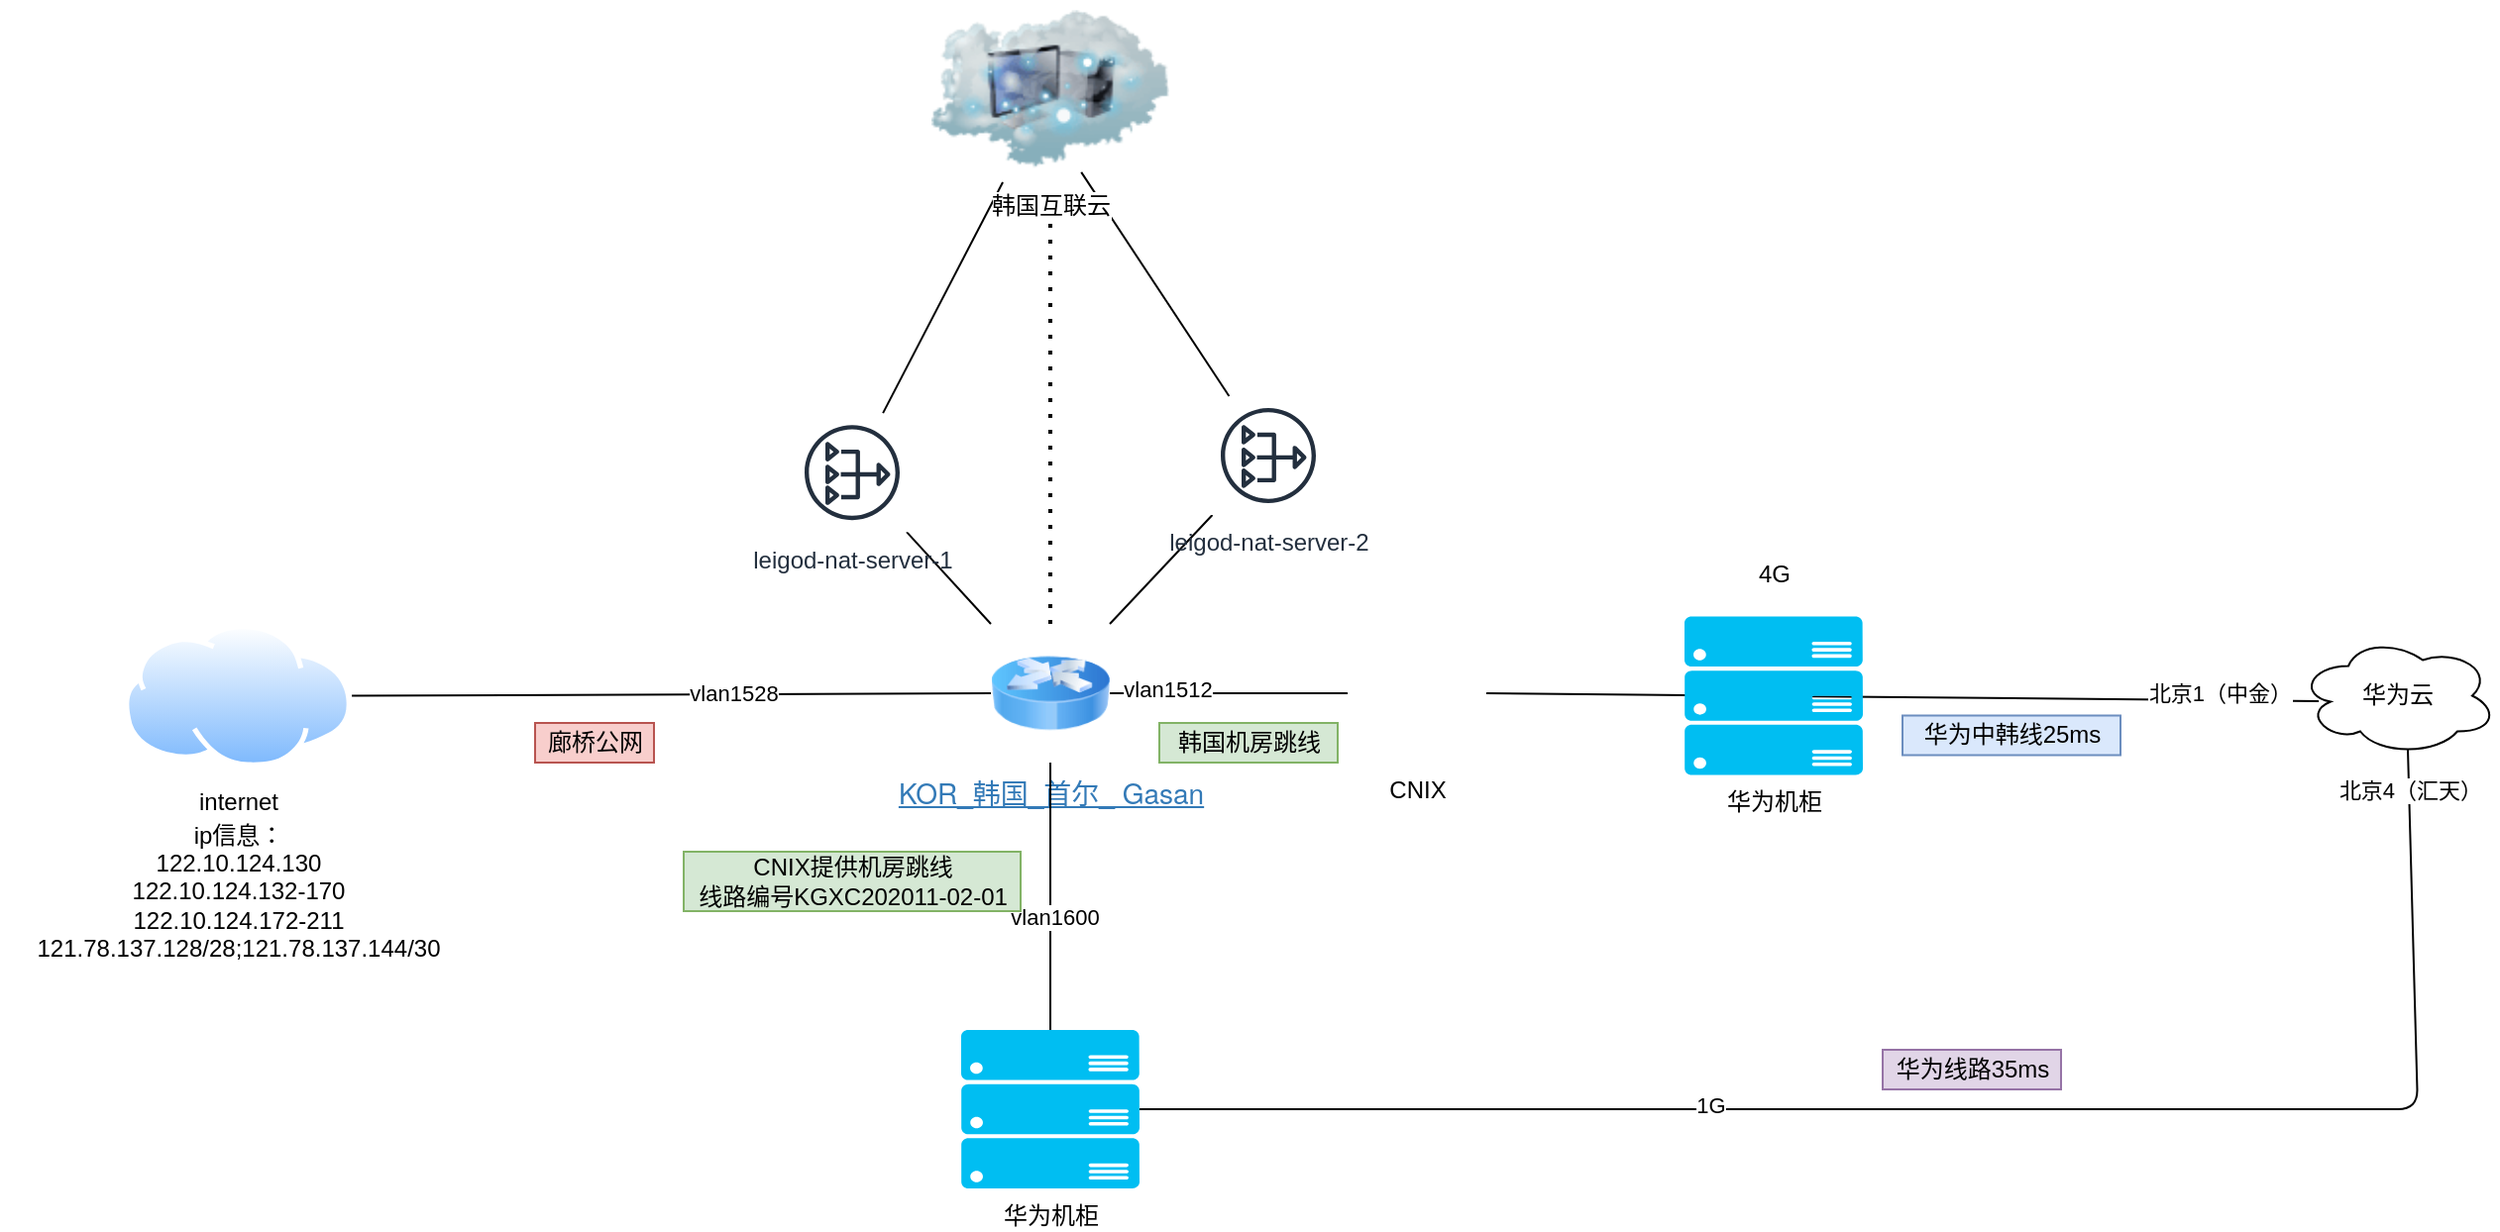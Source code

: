 <mxfile version="14.4.7" type="github">
  <diagram id="1b1gdbH2hWXCBLBFwGmt" name="第 1 页">
    <mxGraphModel dx="2249" dy="1973" grid="1" gridSize="10" guides="1" tooltips="1" connect="1" arrows="1" fold="1" page="1" pageScale="1" pageWidth="827" pageHeight="1169" math="0" shadow="0">
      <root>
        <mxCell id="0" />
        <mxCell id="1" parent="0" />
        <mxCell id="ldXz7qVdnaQmS-XF6vvf-1" value="&lt;a href=&quot;http://pms.syscloud.cn:8001/dcim/sites/kor___gasan/&quot; style=&quot;box-sizing: border-box ; margin: 0px ; color: rgb(51 , 122 , 183) ; font-family: &amp;#34;helvetica neue&amp;#34; , &amp;#34;helvetica&amp;#34; , &amp;#34;arial&amp;#34; , sans-serif ; font-size: 14px&quot;&gt;KOR_韩国_首尔_ Gasan&lt;/a&gt;" style="image;html=1;image=img/lib/clip_art/networking/Router_Icon_128x128.png" vertex="1" parent="1">
          <mxGeometry x="220" y="245" width="60" height="70" as="geometry" />
        </mxCell>
        <mxCell id="ldXz7qVdnaQmS-XF6vvf-3" value="华为云" style="ellipse;shape=cloud;whiteSpace=wrap;html=1;align=center;" vertex="1" parent="1">
          <mxGeometry x="880" y="251.25" width="100" height="60" as="geometry" />
        </mxCell>
        <mxCell id="ldXz7qVdnaQmS-XF6vvf-4" value="CNIX" style="shape=image;html=1;verticalAlign=top;verticalLabelPosition=bottom;labelBackgroundColor=#ffffff;imageAspect=0;aspect=fixed;image=https://cdn2.iconfinder.com/data/icons/whcompare-isometric-web-hosting-servers/50/support-headset-128.png" vertex="1" parent="1">
          <mxGeometry x="400" y="245" width="70" height="70" as="geometry" />
        </mxCell>
        <mxCell id="ldXz7qVdnaQmS-XF6vvf-5" value="" style="endArrow=none;html=1;exitX=1;exitY=0.5;exitDx=0;exitDy=0;entryX=0;entryY=0.5;entryDx=0;entryDy=0;" edge="1" parent="1" source="ldXz7qVdnaQmS-XF6vvf-1" target="ldXz7qVdnaQmS-XF6vvf-4">
          <mxGeometry width="50" height="50" relative="1" as="geometry">
            <mxPoint x="370" y="490" as="sourcePoint" />
            <mxPoint x="420" y="440" as="targetPoint" />
          </mxGeometry>
        </mxCell>
        <mxCell id="ldXz7qVdnaQmS-XF6vvf-7" value="vlan1512" style="edgeLabel;html=1;align=center;verticalAlign=middle;resizable=0;points=[];" vertex="1" connectable="0" parent="ldXz7qVdnaQmS-XF6vvf-5">
          <mxGeometry x="-0.52" y="2" relative="1" as="geometry">
            <mxPoint as="offset" />
          </mxGeometry>
        </mxCell>
        <mxCell id="ldXz7qVdnaQmS-XF6vvf-6" value="" style="endArrow=none;html=1;exitX=1;exitY=0.5;exitDx=0;exitDy=0;" edge="1" parent="1" source="ldXz7qVdnaQmS-XF6vvf-4">
          <mxGeometry width="50" height="50" relative="1" as="geometry">
            <mxPoint x="470" y="460" as="sourcePoint" />
            <mxPoint x="890" y="284" as="targetPoint" />
          </mxGeometry>
        </mxCell>
        <mxCell id="ldXz7qVdnaQmS-XF6vvf-41" value="北京1（中金）" style="edgeLabel;html=1;align=center;verticalAlign=middle;resizable=0;points=[];" vertex="1" connectable="0" parent="ldXz7qVdnaQmS-XF6vvf-6">
          <mxGeometry x="0.943" relative="1" as="geometry">
            <mxPoint x="-37.98" y="-3.89" as="offset" />
          </mxGeometry>
        </mxCell>
        <mxCell id="ldXz7qVdnaQmS-XF6vvf-8" value="韩国机房跳线" style="text;html=1;align=center;verticalAlign=middle;resizable=0;points=[];autosize=1;fillColor=#d5e8d4;strokeColor=#82b366;" vertex="1" parent="1">
          <mxGeometry x="305" y="295" width="90" height="20" as="geometry" />
        </mxCell>
        <mxCell id="ldXz7qVdnaQmS-XF6vvf-9" value="华为中韩线25ms" style="text;html=1;align=center;verticalAlign=middle;resizable=0;points=[];autosize=1;fillColor=#dae8fc;strokeColor=#6c8ebf;" vertex="1" parent="1">
          <mxGeometry x="680" y="291.25" width="110" height="20" as="geometry" />
        </mxCell>
        <mxCell id="ldXz7qVdnaQmS-XF6vvf-12" value="internet" style="aspect=fixed;perimeter=ellipsePerimeter;html=1;align=center;shadow=0;dashed=0;spacingTop=3;image;image=img/lib/active_directory/internet_cloud.svg;" vertex="1" parent="1">
          <mxGeometry x="-217.54" y="245" width="115.08" height="72.5" as="geometry" />
        </mxCell>
        <mxCell id="ldXz7qVdnaQmS-XF6vvf-14" value="ip信息：&lt;br&gt;&lt;div&gt;122.10.124.130&lt;/div&gt;&lt;div&gt;122.10.124.132-170&lt;/div&gt;&lt;div&gt;122.10.124.172-211&lt;br&gt;121.78.137.128/28;121.78.137.144/30&lt;br&gt;&lt;/div&gt;" style="text;html=1;align=center;verticalAlign=middle;resizable=0;points=[];autosize=1;" vertex="1" parent="1">
          <mxGeometry x="-280.0" y="340" width="240" height="80" as="geometry" />
        </mxCell>
        <mxCell id="ldXz7qVdnaQmS-XF6vvf-15" value="" style="endArrow=none;html=1;entryX=1;entryY=0;entryDx=0;entryDy=0;" edge="1" parent="1" source="ldXz7qVdnaQmS-XF6vvf-18" target="ldXz7qVdnaQmS-XF6vvf-1">
          <mxGeometry width="50" height="50" relative="1" as="geometry">
            <mxPoint x="140" y="350" as="sourcePoint" />
            <mxPoint x="200" y="290" as="targetPoint" />
          </mxGeometry>
        </mxCell>
        <mxCell id="ldXz7qVdnaQmS-XF6vvf-16" value="" style="endArrow=none;html=1;entryX=0;entryY=0;entryDx=0;entryDy=0;" edge="1" parent="1" source="ldXz7qVdnaQmS-XF6vvf-17" target="ldXz7qVdnaQmS-XF6vvf-1">
          <mxGeometry width="50" height="50" relative="1" as="geometry">
            <mxPoint x="180" y="500" as="sourcePoint" />
            <mxPoint x="230" y="450" as="targetPoint" />
          </mxGeometry>
        </mxCell>
        <mxCell id="ldXz7qVdnaQmS-XF6vvf-17" value="leigod-nat-server-1" style="outlineConnect=0;fontColor=#232F3E;gradientColor=none;strokeColor=#232F3E;fillColor=#ffffff;dashed=0;verticalLabelPosition=bottom;verticalAlign=top;align=center;html=1;fontSize=12;fontStyle=0;aspect=fixed;shape=mxgraph.aws4.resourceIcon;resIcon=mxgraph.aws4.nat_gateway;" vertex="1" parent="1">
          <mxGeometry x="120" y="138.57" width="60" height="60" as="geometry" />
        </mxCell>
        <mxCell id="ldXz7qVdnaQmS-XF6vvf-18" value="leigod-nat-server-2" style="outlineConnect=0;fontColor=#232F3E;gradientColor=none;strokeColor=#232F3E;fillColor=#ffffff;dashed=0;verticalLabelPosition=bottom;verticalAlign=top;align=center;html=1;fontSize=12;fontStyle=0;aspect=fixed;shape=mxgraph.aws4.resourceIcon;resIcon=mxgraph.aws4.nat_gateway;" vertex="1" parent="1">
          <mxGeometry x="330" y="130" width="60" height="60" as="geometry" />
        </mxCell>
        <mxCell id="ldXz7qVdnaQmS-XF6vvf-19" value="" style="endArrow=none;html=1;entryX=0;entryY=0.5;entryDx=0;entryDy=0;exitX=1;exitY=0.5;exitDx=0;exitDy=0;" edge="1" parent="1" source="ldXz7qVdnaQmS-XF6vvf-12" target="ldXz7qVdnaQmS-XF6vvf-1">
          <mxGeometry width="50" height="50" relative="1" as="geometry">
            <mxPoint x="-90" y="240" as="sourcePoint" />
            <mxPoint x="-40" y="190" as="targetPoint" />
          </mxGeometry>
        </mxCell>
        <mxCell id="ldXz7qVdnaQmS-XF6vvf-20" value="vlan1528" style="edgeLabel;html=1;align=center;verticalAlign=middle;resizable=0;points=[];" vertex="1" connectable="0" parent="ldXz7qVdnaQmS-XF6vvf-19">
          <mxGeometry x="0.193" y="1" relative="1" as="geometry">
            <mxPoint as="offset" />
          </mxGeometry>
        </mxCell>
        <mxCell id="ldXz7qVdnaQmS-XF6vvf-21" value="" style="endArrow=none;html=1;entryX=-0.045;entryY=0.916;entryDx=0;entryDy=0;entryPerimeter=0;" edge="1" parent="1" source="ldXz7qVdnaQmS-XF6vvf-17">
          <mxGeometry width="50" height="50" relative="1" as="geometry">
            <mxPoint x="60" y="140" as="sourcePoint" />
            <mxPoint x="226.02" y="21.97" as="targetPoint" />
          </mxGeometry>
        </mxCell>
        <mxCell id="ldXz7qVdnaQmS-XF6vvf-23" value="" style="endArrow=none;html=1;entryX=1;entryY=1;entryDx=0;entryDy=0;" edge="1" parent="1" source="ldXz7qVdnaQmS-XF6vvf-18">
          <mxGeometry width="50" height="50" relative="1" as="geometry">
            <mxPoint x="400" y="130" as="sourcePoint" />
            <mxPoint x="265.613" y="16.962" as="targetPoint" />
          </mxGeometry>
        </mxCell>
        <mxCell id="ldXz7qVdnaQmS-XF6vvf-24" value="" style="endArrow=none;dashed=1;html=1;dashPattern=1 3;strokeWidth=2;entryX=0.5;entryY=1;entryDx=0;entryDy=0;exitX=0.5;exitY=0;exitDx=0;exitDy=0;" edge="1" parent="1" source="ldXz7qVdnaQmS-XF6vvf-1">
          <mxGeometry width="50" height="50" relative="1" as="geometry">
            <mxPoint x="20" y="200" as="sourcePoint" />
            <mxPoint x="250" y="28.57" as="targetPoint" />
          </mxGeometry>
        </mxCell>
        <mxCell id="ldXz7qVdnaQmS-XF6vvf-28" value="韩国互联云" style="image;html=1;image=img/lib/clip_art/networking/Cloud_Computer_128x128.png" vertex="1" parent="1">
          <mxGeometry x="190" y="-70" width="120" height="90" as="geometry" />
        </mxCell>
        <mxCell id="ldXz7qVdnaQmS-XF6vvf-29" value="廊桥公网" style="text;html=1;align=center;verticalAlign=middle;resizable=0;points=[];autosize=1;fillColor=#f8cecc;strokeColor=#b85450;" vertex="1" parent="1">
          <mxGeometry x="-10" y="295" width="60" height="20" as="geometry" />
        </mxCell>
        <mxCell id="ldXz7qVdnaQmS-XF6vvf-30" value="华为机柜" style="verticalLabelPosition=bottom;html=1;verticalAlign=top;align=center;strokeColor=none;fillColor=#00BEF2;shape=mxgraph.azure.server_rack;" vertex="1" parent="1">
          <mxGeometry x="205" y="450" width="90" height="80" as="geometry" />
        </mxCell>
        <mxCell id="ldXz7qVdnaQmS-XF6vvf-31" value="" style="endArrow=none;html=1;entryX=0.5;entryY=1;entryDx=0;entryDy=0;exitX=0.5;exitY=0;exitDx=0;exitDy=0;exitPerimeter=0;" edge="1" parent="1" source="ldXz7qVdnaQmS-XF6vvf-30" target="ldXz7qVdnaQmS-XF6vvf-1">
          <mxGeometry width="50" height="50" relative="1" as="geometry">
            <mxPoint x="320" y="450" as="sourcePoint" />
            <mxPoint x="370" y="400" as="targetPoint" />
          </mxGeometry>
        </mxCell>
        <mxCell id="ldXz7qVdnaQmS-XF6vvf-34" value="vlan1600" style="edgeLabel;html=1;align=center;verticalAlign=middle;resizable=0;points=[];" vertex="1" connectable="0" parent="ldXz7qVdnaQmS-XF6vvf-31">
          <mxGeometry x="-0.156" y="-2" relative="1" as="geometry">
            <mxPoint as="offset" />
          </mxGeometry>
        </mxCell>
        <mxCell id="ldXz7qVdnaQmS-XF6vvf-32" value="" style="endArrow=none;html=1;exitX=1;exitY=0.5;exitDx=0;exitDy=0;exitPerimeter=0;entryX=0.55;entryY=0.95;entryDx=0;entryDy=0;entryPerimeter=0;" edge="1" parent="1" source="ldXz7qVdnaQmS-XF6vvf-30" target="ldXz7qVdnaQmS-XF6vvf-3">
          <mxGeometry width="50" height="50" relative="1" as="geometry">
            <mxPoint x="420" y="500" as="sourcePoint" />
            <mxPoint x="670" y="490" as="targetPoint" />
            <Array as="points">
              <mxPoint x="940" y="490" />
            </Array>
          </mxGeometry>
        </mxCell>
        <mxCell id="ldXz7qVdnaQmS-XF6vvf-42" value="北京4（汇天）" style="edgeLabel;html=1;align=center;verticalAlign=middle;resizable=0;points=[];" vertex="1" connectable="0" parent="ldXz7qVdnaQmS-XF6vvf-32">
          <mxGeometry x="0.95" relative="1" as="geometry">
            <mxPoint as="offset" />
          </mxGeometry>
        </mxCell>
        <mxCell id="ldXz7qVdnaQmS-XF6vvf-43" value="1G" style="edgeLabel;html=1;align=center;verticalAlign=middle;resizable=0;points=[];" vertex="1" connectable="0" parent="ldXz7qVdnaQmS-XF6vvf-32">
          <mxGeometry x="-0.303" y="2" relative="1" as="geometry">
            <mxPoint as="offset" />
          </mxGeometry>
        </mxCell>
        <mxCell id="ldXz7qVdnaQmS-XF6vvf-35" value="华为线路35ms" style="text;html=1;align=center;verticalAlign=middle;resizable=0;points=[];autosize=1;fillColor=#e1d5e7;strokeColor=#9673a6;" vertex="1" parent="1">
          <mxGeometry x="670" y="460" width="90" height="20" as="geometry" />
        </mxCell>
        <mxCell id="ldXz7qVdnaQmS-XF6vvf-37" value="CNIX提供机房跳线&lt;br&gt;线路编号KGXC202011-02-01" style="text;html=1;align=center;verticalAlign=middle;resizable=0;points=[];autosize=1;fillColor=#d5e8d4;strokeColor=#82b366;rotation=0;" vertex="1" parent="1">
          <mxGeometry x="65" y="360" width="170" height="30" as="geometry" />
        </mxCell>
        <mxCell id="ldXz7qVdnaQmS-XF6vvf-40" value="华为机柜" style="verticalLabelPosition=bottom;html=1;verticalAlign=top;align=center;strokeColor=none;fillColor=#00BEF2;shape=mxgraph.azure.server_rack;" vertex="1" parent="1">
          <mxGeometry x="570" y="241.25" width="90" height="80" as="geometry" />
        </mxCell>
        <mxCell id="ldXz7qVdnaQmS-XF6vvf-45" value="4G" style="text;html=1;align=center;verticalAlign=middle;resizable=0;points=[];autosize=1;" vertex="1" parent="1">
          <mxGeometry x="600" y="210" width="30" height="20" as="geometry" />
        </mxCell>
      </root>
    </mxGraphModel>
  </diagram>
</mxfile>
